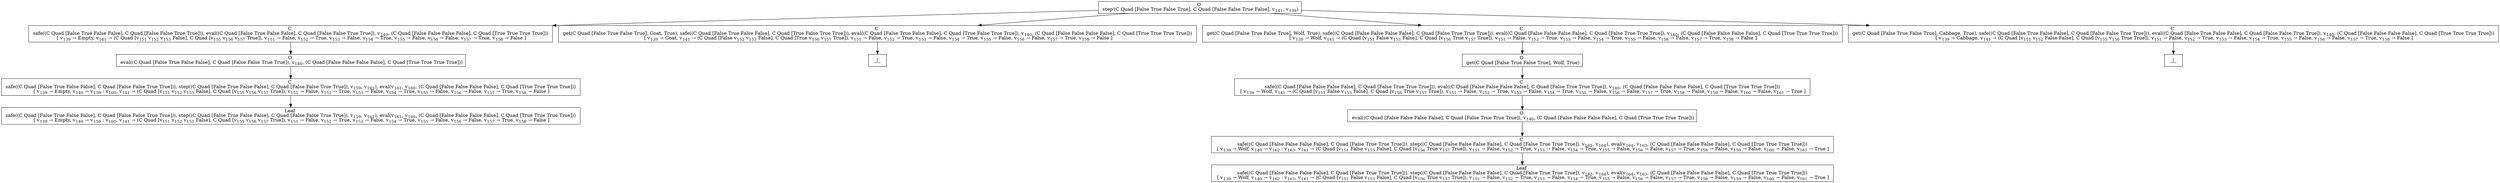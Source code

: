 digraph {
    graph [rankdir=TB
          ,bgcolor=transparent];
    node [shape=box
         ,fillcolor=white
         ,style=filled];
    0 [label=<O <BR/> step'(C Quad [False True False True], C Quad [False False True False], v<SUB>141</SUB>, v<SUB>139</SUB>)>];
    1 [label=<C <BR/> safe((C Quad [False True False False], C Quad [False False True True])), eval((C Quad [False True False False], C Quad [False False True True]), v<SUB>140</SUB>, (C Quad [False False False False], C Quad [True True True True])) <BR/>  [ v<SUB>139</SUB> &rarr; Empty, v<SUB>141</SUB> &rarr; (C Quad [v<SUB>151</SUB> v<SUB>152</SUB> v<SUB>153</SUB> False], C Quad [v<SUB>155</SUB> v<SUB>156</SUB> v<SUB>157</SUB> True]), v<SUB>151</SUB> &rarr; False, v<SUB>152</SUB> &rarr; True, v<SUB>153</SUB> &rarr; False, v<SUB>154</SUB> &rarr; True, v<SUB>155</SUB> &rarr; False, v<SUB>156</SUB> &rarr; False, v<SUB>157</SUB> &rarr; True, v<SUB>158</SUB> &rarr; False ] >];
    2 [label=<C <BR/> get(C Quad [False True False True], Goat, True), safe((C Quad [False True False False], C Quad [True False True True])), eval((C Quad [False True False False], C Quad [True False True True]), v<SUB>140</SUB>, (C Quad [False False False False], C Quad [True True True True])) <BR/>  [ v<SUB>139</SUB> &rarr; Goat, v<SUB>141</SUB> &rarr; (C Quad [False v<SUB>152</SUB> v<SUB>153</SUB> False], C Quad [True v<SUB>156</SUB> v<SUB>157</SUB> True]), v<SUB>151</SUB> &rarr; False, v<SUB>152</SUB> &rarr; True, v<SUB>153</SUB> &rarr; False, v<SUB>154</SUB> &rarr; True, v<SUB>155</SUB> &rarr; False, v<SUB>156</SUB> &rarr; False, v<SUB>157</SUB> &rarr; True, v<SUB>158</SUB> &rarr; False ] >];
    3 [label=<C <BR/> get(C Quad [False True False True], Wolf, True), safe((C Quad [False False False False], C Quad [False True True True])), eval((C Quad [False False False False], C Quad [False True True True]), v<SUB>140</SUB>, (C Quad [False False False False], C Quad [True True True True])) <BR/>  [ v<SUB>139</SUB> &rarr; Wolf, v<SUB>141</SUB> &rarr; (C Quad [v<SUB>151</SUB> False v<SUB>153</SUB> False], C Quad [v<SUB>156</SUB> True v<SUB>157</SUB> True]), v<SUB>151</SUB> &rarr; False, v<SUB>152</SUB> &rarr; True, v<SUB>153</SUB> &rarr; False, v<SUB>154</SUB> &rarr; True, v<SUB>155</SUB> &rarr; False, v<SUB>156</SUB> &rarr; False, v<SUB>157</SUB> &rarr; True, v<SUB>158</SUB> &rarr; False ] >];
    4 [label=<C <BR/> get(C Quad [False True False True], Cabbage, True), safe((C Quad [False True False False], C Quad [False False True True])), eval((C Quad [False True False False], C Quad [False False True True]), v<SUB>140</SUB>, (C Quad [False False False False], C Quad [True True True True])) <BR/>  [ v<SUB>139</SUB> &rarr; Cabbage, v<SUB>141</SUB> &rarr; (C Quad [v<SUB>151</SUB> v<SUB>152</SUB> False False], C Quad [v<SUB>155</SUB> v<SUB>156</SUB> True True]), v<SUB>151</SUB> &rarr; False, v<SUB>152</SUB> &rarr; True, v<SUB>153</SUB> &rarr; False, v<SUB>154</SUB> &rarr; True, v<SUB>155</SUB> &rarr; False, v<SUB>156</SUB> &rarr; False, v<SUB>157</SUB> &rarr; True, v<SUB>158</SUB> &rarr; False ] >];
    5 [label=<O <BR/> eval((C Quad [False True False False], C Quad [False False True True]), v<SUB>140</SUB>, (C Quad [False False False False], C Quad [True True True True]))>];
    6 [label=<C <BR/> safe((C Quad [False True False False], C Quad [False False True True])), step((C Quad [False True False False], C Quad [False False True True]), v<SUB>159</SUB>, v<SUB>161</SUB>), eval(v<SUB>161</SUB>, v<SUB>160</SUB>, (C Quad [False False False False], C Quad [True True True True])) <BR/>  [ v<SUB>139</SUB> &rarr; Empty, v<SUB>140</SUB> &rarr; v<SUB>159</SUB> : v<SUB>160</SUB>, v<SUB>141</SUB> &rarr; (C Quad [v<SUB>151</SUB> v<SUB>152</SUB> v<SUB>153</SUB> False], C Quad [v<SUB>155</SUB> v<SUB>156</SUB> v<SUB>157</SUB> True]), v<SUB>151</SUB> &rarr; False, v<SUB>152</SUB> &rarr; True, v<SUB>153</SUB> &rarr; False, v<SUB>154</SUB> &rarr; True, v<SUB>155</SUB> &rarr; False, v<SUB>156</SUB> &rarr; False, v<SUB>157</SUB> &rarr; True, v<SUB>158</SUB> &rarr; False ] >];
    7 [label=<Leaf <BR/> safe((C Quad [False True False False], C Quad [False False True True])), step((C Quad [False True False False], C Quad [False False True True]), v<SUB>159</SUB>, v<SUB>161</SUB>), eval(v<SUB>161</SUB>, v<SUB>160</SUB>, (C Quad [False False False False], C Quad [True True True True])) <BR/>  [ v<SUB>139</SUB> &rarr; Empty, v<SUB>140</SUB> &rarr; v<SUB>159</SUB> : v<SUB>160</SUB>, v<SUB>141</SUB> &rarr; (C Quad [v<SUB>151</SUB> v<SUB>152</SUB> v<SUB>153</SUB> False], C Quad [v<SUB>155</SUB> v<SUB>156</SUB> v<SUB>157</SUB> True]), v<SUB>151</SUB> &rarr; False, v<SUB>152</SUB> &rarr; True, v<SUB>153</SUB> &rarr; False, v<SUB>154</SUB> &rarr; True, v<SUB>155</SUB> &rarr; False, v<SUB>156</SUB> &rarr; False, v<SUB>157</SUB> &rarr; True, v<SUB>158</SUB> &rarr; False ] >];
    8 [label=<_|_>];
    9 [label=<O <BR/> get(C Quad [False True False True], Wolf, True)>];
    10 [label=<C <BR/> safe((C Quad [False False False False], C Quad [False True True True])), eval((C Quad [False False False False], C Quad [False True True True]), v<SUB>140</SUB>, (C Quad [False False False False], C Quad [True True True True])) <BR/>  [ v<SUB>139</SUB> &rarr; Wolf, v<SUB>141</SUB> &rarr; (C Quad [v<SUB>151</SUB> False v<SUB>153</SUB> False], C Quad [v<SUB>156</SUB> True v<SUB>157</SUB> True]), v<SUB>151</SUB> &rarr; False, v<SUB>152</SUB> &rarr; True, v<SUB>153</SUB> &rarr; False, v<SUB>154</SUB> &rarr; True, v<SUB>155</SUB> &rarr; False, v<SUB>156</SUB> &rarr; False, v<SUB>157</SUB> &rarr; True, v<SUB>158</SUB> &rarr; False, v<SUB>159</SUB> &rarr; False, v<SUB>160</SUB> &rarr; False, v<SUB>161</SUB> &rarr; True ] >];
    11 [label=<O <BR/> eval((C Quad [False False False False], C Quad [False True True True]), v<SUB>140</SUB>, (C Quad [False False False False], C Quad [True True True True]))>];
    12 [label=<C <BR/> safe((C Quad [False False False False], C Quad [False True True True])), step((C Quad [False False False False], C Quad [False True True True]), v<SUB>162</SUB>, v<SUB>164</SUB>), eval(v<SUB>164</SUB>, v<SUB>163</SUB>, (C Quad [False False False False], C Quad [True True True True])) <BR/>  [ v<SUB>139</SUB> &rarr; Wolf, v<SUB>140</SUB> &rarr; v<SUB>162</SUB> : v<SUB>163</SUB>, v<SUB>141</SUB> &rarr; (C Quad [v<SUB>151</SUB> False v<SUB>153</SUB> False], C Quad [v<SUB>156</SUB> True v<SUB>157</SUB> True]), v<SUB>151</SUB> &rarr; False, v<SUB>152</SUB> &rarr; True, v<SUB>153</SUB> &rarr; False, v<SUB>154</SUB> &rarr; True, v<SUB>155</SUB> &rarr; False, v<SUB>156</SUB> &rarr; False, v<SUB>157</SUB> &rarr; True, v<SUB>158</SUB> &rarr; False, v<SUB>159</SUB> &rarr; False, v<SUB>160</SUB> &rarr; False, v<SUB>161</SUB> &rarr; True ] >];
    13 [label=<Leaf <BR/> safe((C Quad [False False False False], C Quad [False True True True])), step((C Quad [False False False False], C Quad [False True True True]), v<SUB>162</SUB>, v<SUB>164</SUB>), eval(v<SUB>164</SUB>, v<SUB>163</SUB>, (C Quad [False False False False], C Quad [True True True True])) <BR/>  [ v<SUB>139</SUB> &rarr; Wolf, v<SUB>140</SUB> &rarr; v<SUB>162</SUB> : v<SUB>163</SUB>, v<SUB>141</SUB> &rarr; (C Quad [v<SUB>151</SUB> False v<SUB>153</SUB> False], C Quad [v<SUB>156</SUB> True v<SUB>157</SUB> True]), v<SUB>151</SUB> &rarr; False, v<SUB>152</SUB> &rarr; True, v<SUB>153</SUB> &rarr; False, v<SUB>154</SUB> &rarr; True, v<SUB>155</SUB> &rarr; False, v<SUB>156</SUB> &rarr; False, v<SUB>157</SUB> &rarr; True, v<SUB>158</SUB> &rarr; False, v<SUB>159</SUB> &rarr; False, v<SUB>160</SUB> &rarr; False, v<SUB>161</SUB> &rarr; True ] >];
    14 [label=<_|_>];
    0 -> 1 [label=""];
    0 -> 2 [label=""];
    0 -> 3 [label=""];
    0 -> 4 [label=""];
    1 -> 5 [label=""];
    2 -> 8 [label=""];
    3 -> 9 [label=""];
    4 -> 14 [label=""];
    5 -> 6 [label=""];
    6 -> 7 [label=""];
    9 -> 10 [label=""];
    10 -> 11 [label=""];
    11 -> 12 [label=""];
    12 -> 13 [label=""];
}